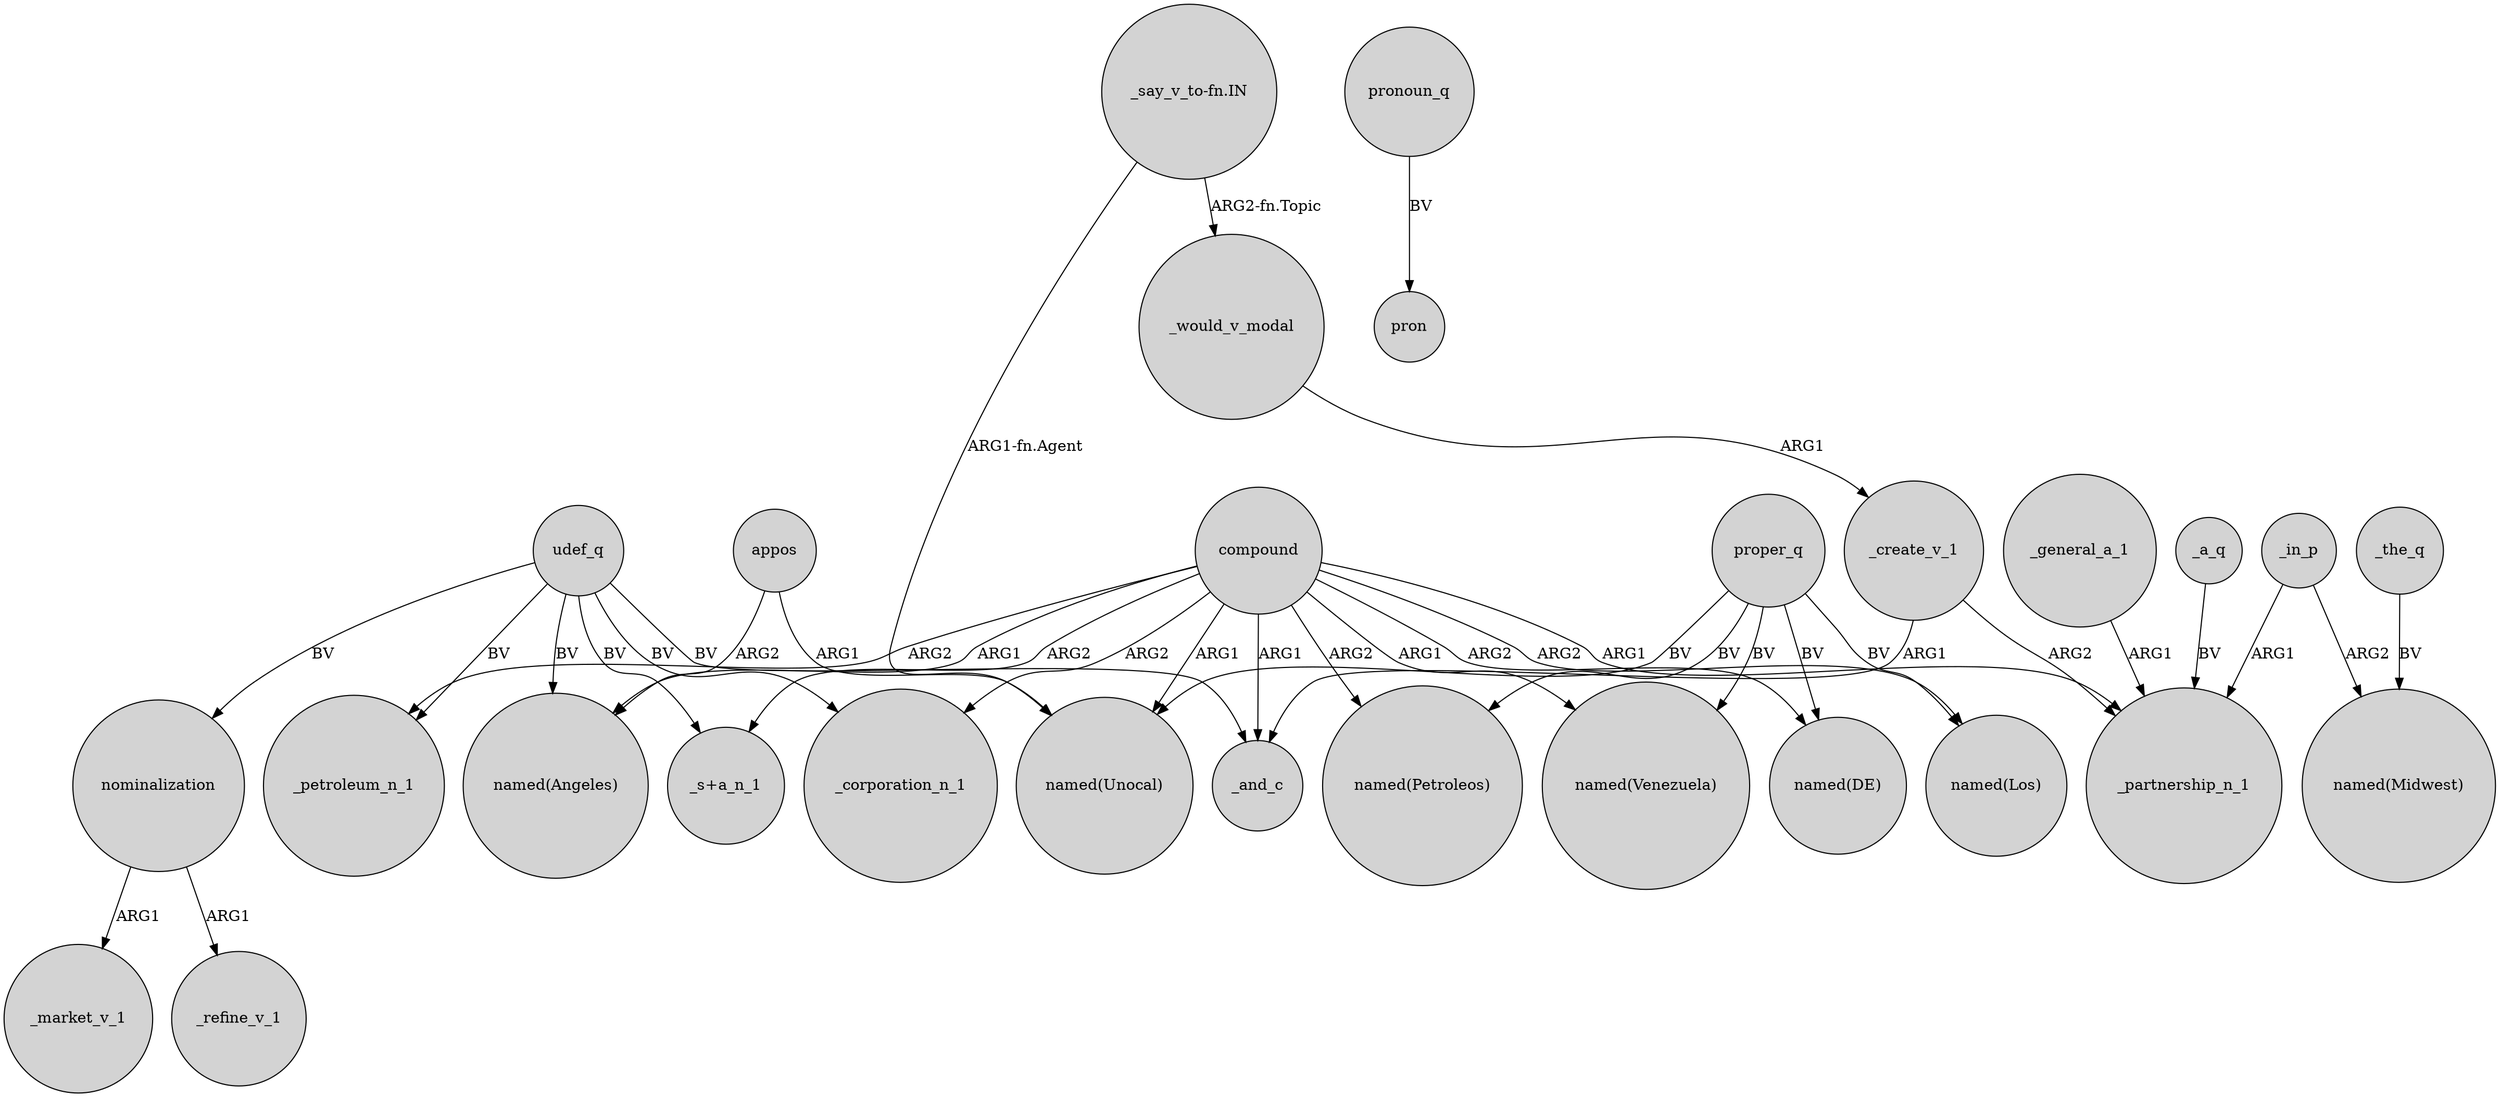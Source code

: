 digraph {
	node [shape=circle style=filled]
	"_say_v_to-fn.IN" -> _would_v_modal [label="ARG2-fn.Topic"]
	compound -> _petroleum_n_1 [label=ARG2]
	_in_p -> "named(Midwest)" [label=ARG2]
	udef_q -> _petroleum_n_1 [label=BV]
	_general_a_1 -> _partnership_n_1 [label=ARG1]
	compound -> "named(Los)" [label=ARG2]
	nominalization -> _market_v_1 [label=ARG1]
	proper_q -> "named(Los)" [label=BV]
	"_say_v_to-fn.IN" -> "named(Unocal)" [label="ARG1-fn.Agent"]
	appos -> "named(Angeles)" [label=ARG2]
	compound -> _corporation_n_1 [label=ARG2]
	udef_q -> "named(Angeles)" [label=BV]
	nominalization -> _refine_v_1 [label=ARG1]
	proper_q -> "named(Unocal)" [label=BV]
	compound -> "named(Angeles)" [label=ARG1]
	compound -> "named(DE)" [label=ARG2]
	compound -> "named(Unocal)" [label=ARG1]
	pronoun_q -> pron [label=BV]
	udef_q -> _corporation_n_1 [label=BV]
	_a_q -> _partnership_n_1 [label=BV]
	_create_v_1 -> _partnership_n_1 [label=ARG2]
	proper_q -> "named(DE)" [label=BV]
	udef_q -> "_s+a_n_1" [label=BV]
	_create_v_1 -> _and_c [label=ARG1]
	compound -> _and_c [label=ARG1]
	proper_q -> "named(Venezuela)" [label=BV]
	proper_q -> "named(Petroleos)" [label=BV]
	udef_q -> nominalization [label=BV]
	compound -> "named(Petroleos)" [label=ARG2]
	compound -> "named(Venezuela)" [label=ARG1]
	compound -> _partnership_n_1 [label=ARG1]
	compound -> "_s+a_n_1" [label=ARG2]
	_the_q -> "named(Midwest)" [label=BV]
	_in_p -> _partnership_n_1 [label=ARG1]
	udef_q -> _and_c [label=BV]
	_would_v_modal -> _create_v_1 [label=ARG1]
	appos -> "named(Unocal)" [label=ARG1]
}
